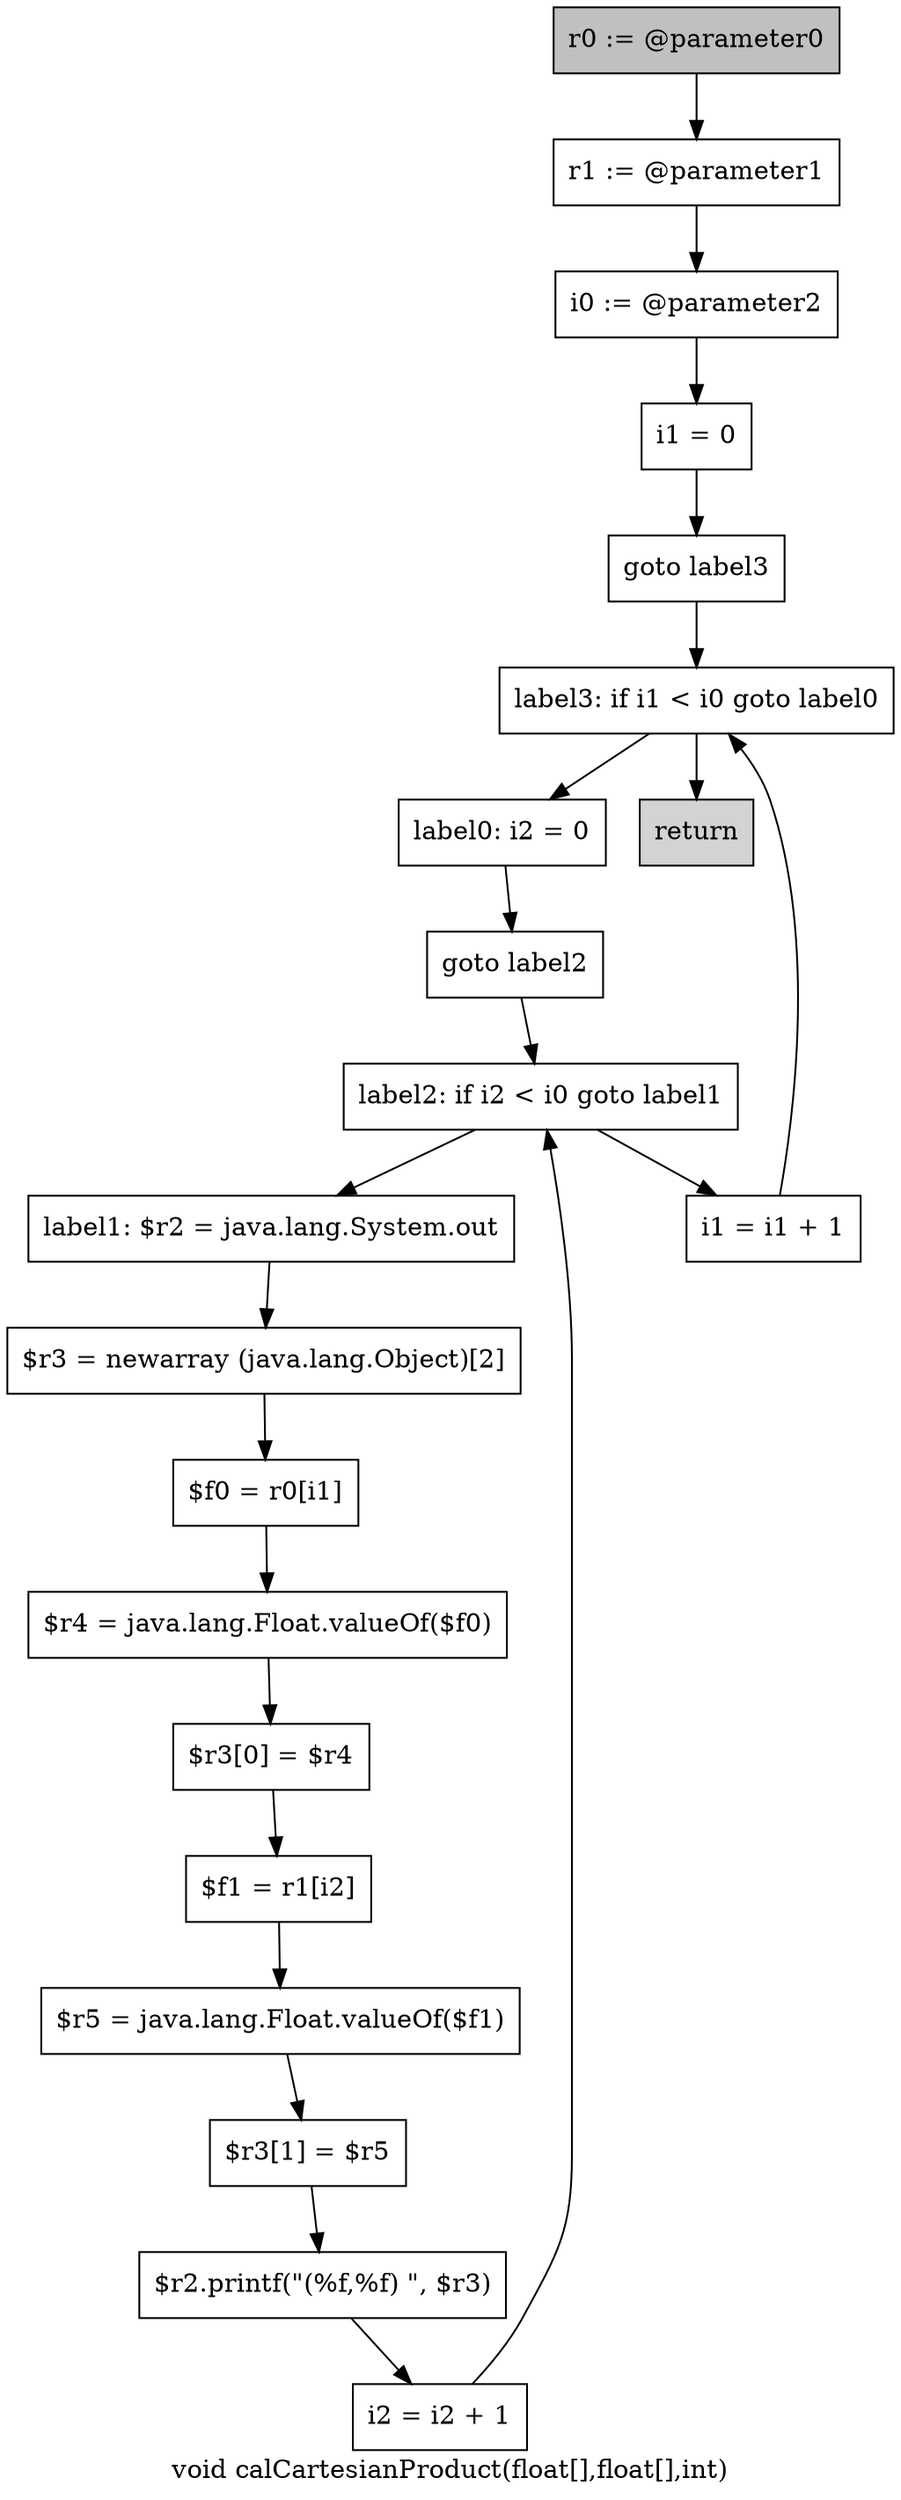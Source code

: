 digraph "void calCartesianProduct(float[],float[],int)" {
    label="void calCartesianProduct(float[],float[],int)";
    node [shape=box];
    "0" [style=filled,fillcolor=gray,label="r0 := @parameter0",];
    "1" [label="r1 := @parameter1",];
    "0"->"1";
    "2" [label="i0 := @parameter2",];
    "1"->"2";
    "3" [label="i1 = 0",];
    "2"->"3";
    "4" [label="goto label3",];
    "3"->"4";
    "19" [label="label3: if i1 < i0 goto label0",];
    "4"->"19";
    "5" [label="label0: i2 = 0",];
    "6" [label="goto label2",];
    "5"->"6";
    "17" [label="label2: if i2 < i0 goto label1",];
    "6"->"17";
    "7" [label="label1: $r2 = java.lang.System.out",];
    "8" [label="$r3 = newarray (java.lang.Object)[2]",];
    "7"->"8";
    "9" [label="$f0 = r0[i1]",];
    "8"->"9";
    "10" [label="$r4 = java.lang.Float.valueOf($f0)",];
    "9"->"10";
    "11" [label="$r3[0] = $r4",];
    "10"->"11";
    "12" [label="$f1 = r1[i2]",];
    "11"->"12";
    "13" [label="$r5 = java.lang.Float.valueOf($f1)",];
    "12"->"13";
    "14" [label="$r3[1] = $r5",];
    "13"->"14";
    "15" [label="$r2.printf(\"(%f,%f) \", $r3)",];
    "14"->"15";
    "16" [label="i2 = i2 + 1",];
    "15"->"16";
    "16"->"17";
    "17"->"7";
    "18" [label="i1 = i1 + 1",];
    "17"->"18";
    "18"->"19";
    "19"->"5";
    "20" [style=filled,fillcolor=lightgray,label="return",];
    "19"->"20";
}
